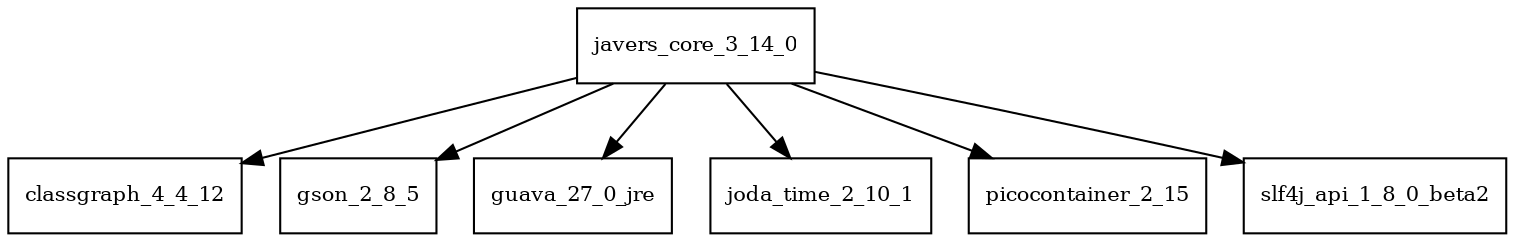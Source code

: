 digraph javers_core_3_14_0_dependencies {
  node [shape = box, fontsize=10.0];
  javers_core_3_14_0 -> classgraph_4_4_12;
  javers_core_3_14_0 -> gson_2_8_5;
  javers_core_3_14_0 -> guava_27_0_jre;
  javers_core_3_14_0 -> joda_time_2_10_1;
  javers_core_3_14_0 -> picocontainer_2_15;
  javers_core_3_14_0 -> slf4j_api_1_8_0_beta2;
}
